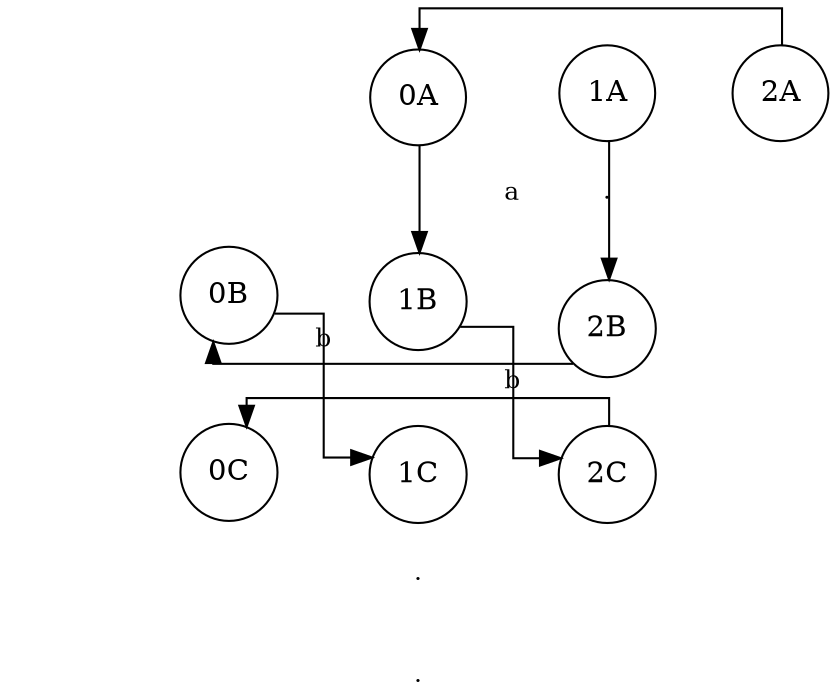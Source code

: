 digraph g {
    splines=ortho;
    rankdir="LR";
    node[shape = circle, fontsize=14];
    fontsize=18;
    labeljust="l";

    edge[style=invis, fontsize=12];

    { rank=same;
        0 [style = invis];
        01 [style = invis];
        02 [style=invis];
        0 -> 01 -> 02;
    }

    subgraph A {
        "0Z" [style=invis];
        "0Z" -> "0A" -> "1A" -> "2A";
        "2A" -> "0A" [label=".", constraint=false, style=solid];
//        label="A";
    }

    subgraph B {
        "0B" -> "1B" -> "2B";
        "2B" -> "0B" [label=".", constraint=false, style=solid];
//        label="B";
    }

    subgraph C {
        "0C" -> "1C" -> "2C";
        "2C" -> "0C" [label=".", constraint=false, style=solid];
//        label="C";
    }

    0 -> "0Z"[style=invis];
    01 -> "0B"[style=invis];
    02 -> "0C"[style=invis];

    // edges between clusters
    edge[constraint=false, style=solid];
    "0A" -> "1B" [label=a]
    "1A" -> "2B" [label=a]
    "0B" -> "1C" [label=b]
    "1B" -> "2C" [label=b]
}

